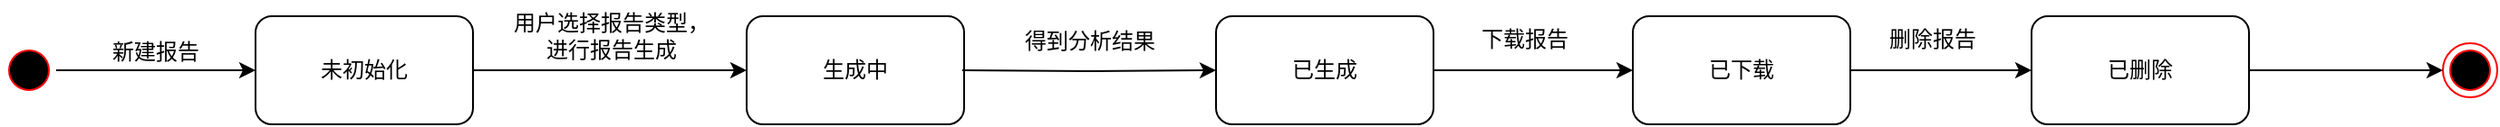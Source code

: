 <mxfile version="22.1.18" type="github">
  <diagram name="第 1 页" id="WLKe82YckZ-AthvR6e3o">
    <mxGraphModel dx="1407" dy="720" grid="1" gridSize="10" guides="1" tooltips="1" connect="1" arrows="1" fold="1" page="1" pageScale="1" pageWidth="827" pageHeight="1169" math="0" shadow="0">
      <root>
        <mxCell id="0" />
        <mxCell id="1" parent="0" />
        <mxCell id="wGgZtADMz8uqcrAGJYZ0-4" style="edgeStyle=orthogonalEdgeStyle;rounded=0;orthogonalLoop=1;jettySize=auto;html=1;entryX=0;entryY=0.5;entryDx=0;entryDy=0;" parent="1" source="-nO4xTUv9DtAdoL6QTUD-2" target="-nO4xTUv9DtAdoL6QTUD-11" edge="1">
          <mxGeometry relative="1" as="geometry" />
        </mxCell>
        <mxCell id="-nO4xTUv9DtAdoL6QTUD-2" value="未初始化" style="rounded=1;whiteSpace=wrap;html=1;" parent="1" vertex="1">
          <mxGeometry x="190" y="270" width="120" height="60" as="geometry" />
        </mxCell>
        <mxCell id="-nO4xTUv9DtAdoL6QTUD-10" style="edgeStyle=orthogonalEdgeStyle;rounded=0;orthogonalLoop=1;jettySize=auto;html=1;" parent="1" source="-nO4xTUv9DtAdoL6QTUD-5" target="-nO4xTUv9DtAdoL6QTUD-2" edge="1">
          <mxGeometry relative="1" as="geometry" />
        </mxCell>
        <mxCell id="-nO4xTUv9DtAdoL6QTUD-5" value="" style="ellipse;html=1;shape=startState;fillColor=#000000;strokeColor=#ff0000;" parent="1" vertex="1">
          <mxGeometry x="50" y="285" width="30" height="30" as="geometry" />
        </mxCell>
        <mxCell id="-nO4xTUv9DtAdoL6QTUD-9" value="新建报告" style="text;html=1;strokeColor=none;fillColor=none;align=center;verticalAlign=middle;whiteSpace=wrap;rounded=0;" parent="1" vertex="1">
          <mxGeometry x="70" y="275" width="130" height="30" as="geometry" />
        </mxCell>
        <mxCell id="-nO4xTUv9DtAdoL6QTUD-11" value="生成中" style="rounded=1;whiteSpace=wrap;html=1;" parent="1" vertex="1">
          <mxGeometry x="461" y="270" width="120" height="60" as="geometry" />
        </mxCell>
        <mxCell id="-nO4xTUv9DtAdoL6QTUD-13" value="用户选择报告类型，&lt;br&gt;进行报告生成" style="text;html=1;align=center;verticalAlign=middle;resizable=0;points=[];autosize=1;strokeColor=none;fillColor=none;" parent="1" vertex="1">
          <mxGeometry x="321" y="261" width="130" height="40" as="geometry" />
        </mxCell>
        <mxCell id="wGgZtADMz8uqcrAGJYZ0-2" style="edgeStyle=orthogonalEdgeStyle;rounded=0;orthogonalLoop=1;jettySize=auto;html=1;entryX=0;entryY=0.5;entryDx=0;entryDy=0;" parent="1" target="wGgZtADMz8uqcrAGJYZ0-1" edge="1">
          <mxGeometry relative="1" as="geometry">
            <mxPoint x="580" y="300" as="sourcePoint" />
          </mxGeometry>
        </mxCell>
        <mxCell id="l6yJgwb1NW9B_2ungp-H-36" value="" style="ellipse;html=1;shape=endState;fillColor=#000000;strokeColor=#ff0000;" parent="1" vertex="1">
          <mxGeometry x="1397" y="285" width="30" height="30" as="geometry" />
        </mxCell>
        <mxCell id="EPRzvtwArOqZ6eKEPvZ4-3" style="edgeStyle=orthogonalEdgeStyle;rounded=0;orthogonalLoop=1;jettySize=auto;html=1;" edge="1" parent="1" source="wGgZtADMz8uqcrAGJYZ0-1" target="EPRzvtwArOqZ6eKEPvZ4-2">
          <mxGeometry relative="1" as="geometry" />
        </mxCell>
        <mxCell id="wGgZtADMz8uqcrAGJYZ0-1" value="已生成" style="rounded=1;whiteSpace=wrap;html=1;" parent="1" vertex="1">
          <mxGeometry x="720" y="270" width="120" height="60" as="geometry" />
        </mxCell>
        <mxCell id="EPRzvtwArOqZ6eKEPvZ4-1" value="得到分析结果" style="text;html=1;align=center;verticalAlign=middle;resizable=0;points=[];autosize=1;strokeColor=none;fillColor=none;" vertex="1" parent="1">
          <mxGeometry x="600" y="269" width="100" height="30" as="geometry" />
        </mxCell>
        <mxCell id="EPRzvtwArOqZ6eKEPvZ4-6" style="edgeStyle=orthogonalEdgeStyle;rounded=0;orthogonalLoop=1;jettySize=auto;html=1;" edge="1" parent="1" source="EPRzvtwArOqZ6eKEPvZ4-2" target="EPRzvtwArOqZ6eKEPvZ4-5">
          <mxGeometry relative="1" as="geometry" />
        </mxCell>
        <mxCell id="EPRzvtwArOqZ6eKEPvZ4-2" value="已下载" style="rounded=1;whiteSpace=wrap;html=1;" vertex="1" parent="1">
          <mxGeometry x="950" y="270" width="120" height="60" as="geometry" />
        </mxCell>
        <mxCell id="EPRzvtwArOqZ6eKEPvZ4-4" value="下载报告" style="text;html=1;align=center;verticalAlign=middle;resizable=0;points=[];autosize=1;strokeColor=none;fillColor=none;" vertex="1" parent="1">
          <mxGeometry x="855" y="268" width="70" height="30" as="geometry" />
        </mxCell>
        <mxCell id="EPRzvtwArOqZ6eKEPvZ4-8" style="edgeStyle=orthogonalEdgeStyle;rounded=0;orthogonalLoop=1;jettySize=auto;html=1;" edge="1" parent="1" source="EPRzvtwArOqZ6eKEPvZ4-5" target="l6yJgwb1NW9B_2ungp-H-36">
          <mxGeometry relative="1" as="geometry" />
        </mxCell>
        <mxCell id="EPRzvtwArOqZ6eKEPvZ4-5" value="已删除" style="rounded=1;whiteSpace=wrap;html=1;" vertex="1" parent="1">
          <mxGeometry x="1170" y="270" width="120" height="60" as="geometry" />
        </mxCell>
        <mxCell id="EPRzvtwArOqZ6eKEPvZ4-7" value="删除报告" style="text;html=1;align=center;verticalAlign=middle;resizable=0;points=[];autosize=1;strokeColor=none;fillColor=none;" vertex="1" parent="1">
          <mxGeometry x="1080" y="268" width="70" height="30" as="geometry" />
        </mxCell>
      </root>
    </mxGraphModel>
  </diagram>
</mxfile>
